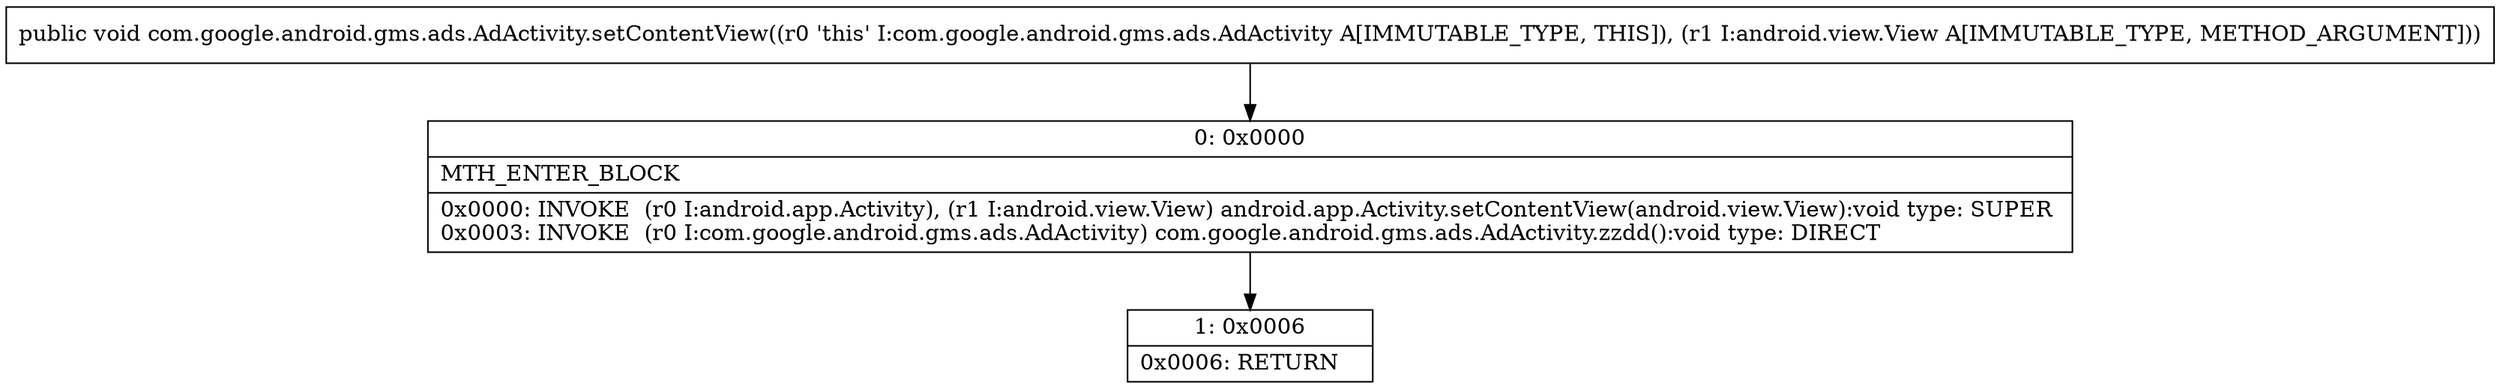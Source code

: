 digraph "CFG forcom.google.android.gms.ads.AdActivity.setContentView(Landroid\/view\/View;)V" {
Node_0 [shape=record,label="{0\:\ 0x0000|MTH_ENTER_BLOCK\l|0x0000: INVOKE  (r0 I:android.app.Activity), (r1 I:android.view.View) android.app.Activity.setContentView(android.view.View):void type: SUPER \l0x0003: INVOKE  (r0 I:com.google.android.gms.ads.AdActivity) com.google.android.gms.ads.AdActivity.zzdd():void type: DIRECT \l}"];
Node_1 [shape=record,label="{1\:\ 0x0006|0x0006: RETURN   \l}"];
MethodNode[shape=record,label="{public void com.google.android.gms.ads.AdActivity.setContentView((r0 'this' I:com.google.android.gms.ads.AdActivity A[IMMUTABLE_TYPE, THIS]), (r1 I:android.view.View A[IMMUTABLE_TYPE, METHOD_ARGUMENT])) }"];
MethodNode -> Node_0;
Node_0 -> Node_1;
}

